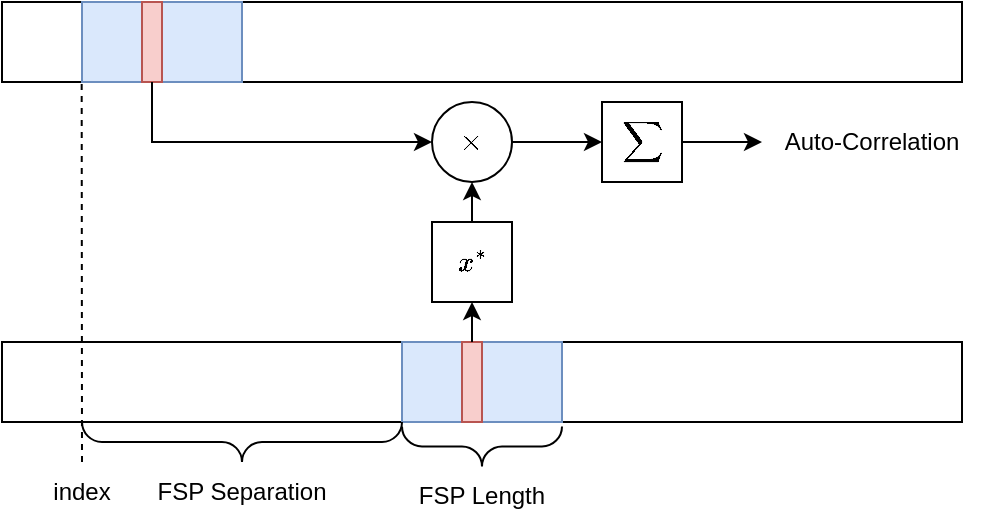 <mxfile version="26.2.14" pages="6">
  <diagram id="dXvWK9X7gYtFPgOFnAaX" name="Finding FSP">
    <mxGraphModel dx="882" dy="477" grid="1" gridSize="10" guides="1" tooltips="1" connect="1" arrows="1" fold="1" page="1" pageScale="1" pageWidth="850" pageHeight="1100" math="1" shadow="0">
      <root>
        <mxCell id="0" />
        <mxCell id="1" parent="0" />
        <mxCell id="n3op6opR1q0TLUbsRigz-1" value="$$\sum$$" style="whiteSpace=wrap;html=1;aspect=fixed;" parent="1" vertex="1">
          <mxGeometry x="380" y="130" width="40" height="40" as="geometry" />
        </mxCell>
        <mxCell id="n3op6opR1q0TLUbsRigz-2" value="" style="rounded=0;whiteSpace=wrap;html=1;" parent="1" vertex="1">
          <mxGeometry x="80" y="80" width="480" height="40" as="geometry" />
        </mxCell>
        <mxCell id="n3op6opR1q0TLUbsRigz-3" value="" style="rounded=0;whiteSpace=wrap;html=1;fillColor=#dae8fc;strokeColor=#6c8ebf;" parent="1" vertex="1">
          <mxGeometry x="120" y="80" width="80" height="40" as="geometry" />
        </mxCell>
        <mxCell id="n3op6opR1q0TLUbsRigz-4" value="$$\times$$" style="ellipse;whiteSpace=wrap;html=1;" parent="1" vertex="1">
          <mxGeometry x="295" y="130" width="40" height="40" as="geometry" />
        </mxCell>
        <mxCell id="n3op6opR1q0TLUbsRigz-5" value="" style="rounded=0;whiteSpace=wrap;html=1;fillColor=#f8cecc;strokeColor=#b85450;" parent="1" vertex="1">
          <mxGeometry x="150" y="80" width="10" height="40" as="geometry" />
        </mxCell>
        <mxCell id="n3op6opR1q0TLUbsRigz-6" value="" style="endArrow=classic;html=1;rounded=0;exitX=0.5;exitY=1;exitDx=0;exitDy=0;entryX=0;entryY=0.5;entryDx=0;entryDy=0;" parent="1" source="n3op6opR1q0TLUbsRigz-5" target="n3op6opR1q0TLUbsRigz-4" edge="1">
          <mxGeometry width="50" height="50" relative="1" as="geometry">
            <mxPoint x="220" y="100" as="sourcePoint" />
            <mxPoint x="270" y="50" as="targetPoint" />
            <Array as="points">
              <mxPoint x="155" y="150" />
            </Array>
          </mxGeometry>
        </mxCell>
        <mxCell id="n3op6opR1q0TLUbsRigz-7" value="" style="rounded=0;whiteSpace=wrap;html=1;" parent="1" vertex="1">
          <mxGeometry x="80" y="250" width="480" height="40" as="geometry" />
        </mxCell>
        <mxCell id="n3op6opR1q0TLUbsRigz-8" value="" style="rounded=0;whiteSpace=wrap;html=1;fillColor=#dae8fc;strokeColor=#6c8ebf;" parent="1" vertex="1">
          <mxGeometry x="280" y="250" width="80" height="40" as="geometry" />
        </mxCell>
        <mxCell id="n3op6opR1q0TLUbsRigz-9" value="" style="rounded=0;whiteSpace=wrap;html=1;fillColor=#f8cecc;strokeColor=#b85450;" parent="1" vertex="1">
          <mxGeometry x="310" y="250" width="10" height="40" as="geometry" />
        </mxCell>
        <mxCell id="n3op6opR1q0TLUbsRigz-10" value="" style="endArrow=classic;html=1;rounded=0;entryX=0.5;entryY=1;entryDx=0;entryDy=0;exitX=0.5;exitY=0;exitDx=0;exitDy=0;" parent="1" source="n3op6opR1q0TLUbsRigz-13" target="n3op6opR1q0TLUbsRigz-4" edge="1">
          <mxGeometry width="50" height="50" relative="1" as="geometry">
            <mxPoint x="230" y="180" as="sourcePoint" />
            <mxPoint x="280" y="130" as="targetPoint" />
          </mxGeometry>
        </mxCell>
        <mxCell id="n3op6opR1q0TLUbsRigz-11" value="" style="endArrow=classic;html=1;rounded=0;entryX=0;entryY=0.5;entryDx=0;entryDy=0;exitX=1;exitY=0.5;exitDx=0;exitDy=0;" parent="1" source="n3op6opR1q0TLUbsRigz-4" target="n3op6opR1q0TLUbsRigz-1" edge="1">
          <mxGeometry width="50" height="50" relative="1" as="geometry">
            <mxPoint x="240" y="120" as="sourcePoint" />
            <mxPoint x="290" y="70" as="targetPoint" />
          </mxGeometry>
        </mxCell>
        <mxCell id="n3op6opR1q0TLUbsRigz-12" value="" style="endArrow=classic;html=1;rounded=0;entryX=0.5;entryY=1;entryDx=0;entryDy=0;exitX=0.5;exitY=0;exitDx=0;exitDy=0;" parent="1" source="n3op6opR1q0TLUbsRigz-9" target="n3op6opR1q0TLUbsRigz-13" edge="1">
          <mxGeometry width="50" height="50" relative="1" as="geometry">
            <mxPoint x="315" y="250" as="sourcePoint" />
            <mxPoint x="315" y="240" as="targetPoint" />
          </mxGeometry>
        </mxCell>
        <mxCell id="n3op6opR1q0TLUbsRigz-13" value="$$x^*$$" style="rounded=0;whiteSpace=wrap;html=1;" parent="1" vertex="1">
          <mxGeometry x="295" y="190" width="40" height="40" as="geometry" />
        </mxCell>
        <mxCell id="n3op6opR1q0TLUbsRigz-14" value="" style="endArrow=none;dashed=1;html=1;rounded=0;entryX=0.083;entryY=0.974;entryDx=0;entryDy=0;entryPerimeter=0;exitX=0.5;exitY=0;exitDx=0;exitDy=0;" parent="1" source="n3op6opR1q0TLUbsRigz-20" target="n3op6opR1q0TLUbsRigz-2" edge="1">
          <mxGeometry width="50" height="50" relative="1" as="geometry">
            <mxPoint x="240" y="300" as="sourcePoint" />
            <mxPoint x="290" y="250" as="targetPoint" />
          </mxGeometry>
        </mxCell>
        <mxCell id="n3op6opR1q0TLUbsRigz-15" value="" style="endArrow=classic;html=1;rounded=0;" parent="1" source="n3op6opR1q0TLUbsRigz-1" edge="1">
          <mxGeometry width="50" height="50" relative="1" as="geometry">
            <mxPoint x="240" y="210" as="sourcePoint" />
            <mxPoint x="460" y="150" as="targetPoint" />
          </mxGeometry>
        </mxCell>
        <mxCell id="n3op6opR1q0TLUbsRigz-18" value="FSP Separation" style="text;html=1;align=center;verticalAlign=middle;whiteSpace=wrap;rounded=0;" parent="1" vertex="1">
          <mxGeometry x="140" y="310" width="120" height="30" as="geometry" />
        </mxCell>
        <mxCell id="n3op6opR1q0TLUbsRigz-19" value="Auto-Correlation" style="text;html=1;align=center;verticalAlign=middle;whiteSpace=wrap;rounded=0;" parent="1" vertex="1">
          <mxGeometry x="460" y="135" width="110" height="30" as="geometry" />
        </mxCell>
        <mxCell id="n3op6opR1q0TLUbsRigz-20" value="index" style="text;html=1;align=center;verticalAlign=middle;whiteSpace=wrap;rounded=0;" parent="1" vertex="1">
          <mxGeometry x="90" y="310" width="60" height="30" as="geometry" />
        </mxCell>
        <mxCell id="rnKGAAFqpBq8v8JT1zYC-1" value="FSP Length" style="text;html=1;align=center;verticalAlign=middle;whiteSpace=wrap;rounded=0;" parent="1" vertex="1">
          <mxGeometry x="260" y="312.19" width="120" height="30" as="geometry" />
        </mxCell>
        <mxCell id="ebF_xWt018OiZ1AsvgzL-1" value="" style="verticalLabelPosition=bottom;shadow=0;dashed=0;align=center;html=1;verticalAlign=top;strokeWidth=1;shape=mxgraph.mockup.markup.curlyBrace;whiteSpace=wrap;strokeColor=#000000;rotation=-180;" vertex="1" parent="1">
          <mxGeometry x="280" y="292.19" width="80" height="20" as="geometry" />
        </mxCell>
        <mxCell id="bv1j7tVPQtt2K_MwEHhq-1" value="" style="verticalLabelPosition=bottom;shadow=0;dashed=0;align=center;html=1;verticalAlign=top;strokeWidth=1;shape=mxgraph.mockup.markup.curlyBrace;whiteSpace=wrap;strokeColor=#000000;rotation=-180;" vertex="1" parent="1">
          <mxGeometry x="120" y="290" width="160" height="20" as="geometry" />
        </mxCell>
      </root>
    </mxGraphModel>
  </diagram>
  <diagram id="YwtON2xD8x-YF2mffjQD" name="Finding MFP">
    <mxGraphModel dx="1458" dy="788" grid="1" gridSize="10" guides="1" tooltips="1" connect="1" arrows="1" fold="1" page="1" pageScale="1" pageWidth="850" pageHeight="1100" math="1" shadow="0">
      <root>
        <mxCell id="0" />
        <mxCell id="1" parent="0" />
        <mxCell id="UnY0FjzDU-lGIXrOdYFx-1" value="" style="rounded=0;whiteSpace=wrap;html=1;" parent="1" vertex="1">
          <mxGeometry x="120" y="80" width="560" height="40" as="geometry" />
        </mxCell>
        <mxCell id="Sknimx-3Jxb1q-bqEcuf-1" value="" style="endArrow=classic;html=1;rounded=0;" edge="1" parent="1">
          <mxGeometry width="50" height="50" relative="1" as="geometry">
            <mxPoint x="200" y="120" as="sourcePoint" />
            <mxPoint x="200" y="40" as="targetPoint" />
          </mxGeometry>
        </mxCell>
        <mxCell id="Sknimx-3Jxb1q-bqEcuf-2" value="" style="endArrow=classic;html=1;rounded=0;" edge="1" parent="1">
          <mxGeometry width="50" height="50" relative="1" as="geometry">
            <mxPoint x="280" y="120" as="sourcePoint" />
            <mxPoint x="280" y="40" as="targetPoint" />
          </mxGeometry>
        </mxCell>
        <mxCell id="Sknimx-3Jxb1q-bqEcuf-3" value="" style="endArrow=classic;html=1;rounded=0;" edge="1" parent="1">
          <mxGeometry width="50" height="50" relative="1" as="geometry">
            <mxPoint x="359.5" y="120" as="sourcePoint" />
            <mxPoint x="359.5" y="40" as="targetPoint" />
          </mxGeometry>
        </mxCell>
        <mxCell id="Sknimx-3Jxb1q-bqEcuf-4" value="" style="endArrow=classic;html=1;rounded=0;" edge="1" parent="1">
          <mxGeometry width="50" height="50" relative="1" as="geometry">
            <mxPoint x="440" y="120" as="sourcePoint" />
            <mxPoint x="440" y="40" as="targetPoint" />
          </mxGeometry>
        </mxCell>
        <mxCell id="Sknimx-3Jxb1q-bqEcuf-5" value="" style="endArrow=classic;html=1;rounded=0;" edge="1" parent="1">
          <mxGeometry width="50" height="50" relative="1" as="geometry">
            <mxPoint x="520" y="120" as="sourcePoint" />
            <mxPoint x="520" y="40" as="targetPoint" />
          </mxGeometry>
        </mxCell>
        <mxCell id="Sknimx-3Jxb1q-bqEcuf-6" value="" style="endArrow=classic;html=1;rounded=0;" edge="1" parent="1">
          <mxGeometry width="50" height="50" relative="1" as="geometry">
            <mxPoint x="600" y="120" as="sourcePoint" />
            <mxPoint x="600" y="40" as="targetPoint" />
          </mxGeometry>
        </mxCell>
        <mxCell id="Sknimx-3Jxb1q-bqEcuf-7" value="" style="rounded=0;whiteSpace=wrap;html=1;" vertex="1" parent="1">
          <mxGeometry x="120" y="300" width="560" height="40" as="geometry" />
        </mxCell>
        <mxCell id="Sknimx-3Jxb1q-bqEcuf-8" value="" style="endArrow=classic;html=1;rounded=0;" edge="1" parent="1">
          <mxGeometry width="50" height="50" relative="1" as="geometry">
            <mxPoint x="200" y="340" as="sourcePoint" />
            <mxPoint x="200" y="260" as="targetPoint" />
          </mxGeometry>
        </mxCell>
        <mxCell id="Sknimx-3Jxb1q-bqEcuf-9" value="" style="endArrow=classic;html=1;rounded=0;" edge="1" parent="1">
          <mxGeometry width="50" height="50" relative="1" as="geometry">
            <mxPoint x="280" y="340" as="sourcePoint" />
            <mxPoint x="280" y="260" as="targetPoint" />
          </mxGeometry>
        </mxCell>
        <mxCell id="Sknimx-3Jxb1q-bqEcuf-10" value="" style="endArrow=classic;html=1;rounded=0;" edge="1" parent="1">
          <mxGeometry width="50" height="50" relative="1" as="geometry">
            <mxPoint x="359.5" y="340" as="sourcePoint" />
            <mxPoint x="359.5" y="260" as="targetPoint" />
          </mxGeometry>
        </mxCell>
        <mxCell id="Sknimx-3Jxb1q-bqEcuf-11" value="" style="endArrow=classic;html=1;rounded=0;" edge="1" parent="1">
          <mxGeometry width="50" height="50" relative="1" as="geometry">
            <mxPoint x="440" y="340" as="sourcePoint" />
            <mxPoint x="440" y="260" as="targetPoint" />
          </mxGeometry>
        </mxCell>
        <mxCell id="Sknimx-3Jxb1q-bqEcuf-12" value="" style="endArrow=classic;html=1;rounded=0;" edge="1" parent="1">
          <mxGeometry width="50" height="50" relative="1" as="geometry">
            <mxPoint x="520" y="340" as="sourcePoint" />
            <mxPoint x="520" y="260" as="targetPoint" />
          </mxGeometry>
        </mxCell>
        <mxCell id="Sknimx-3Jxb1q-bqEcuf-13" value="" style="endArrow=classic;html=1;rounded=0;" edge="1" parent="1">
          <mxGeometry width="50" height="50" relative="1" as="geometry">
            <mxPoint x="600" y="340" as="sourcePoint" />
            <mxPoint x="600" y="260" as="targetPoint" />
          </mxGeometry>
        </mxCell>
        <mxCell id="Sknimx-3Jxb1q-bqEcuf-14" value="" style="rounded=0;whiteSpace=wrap;html=1;fillColor=#dae8fc;strokeColor=#6c8ebf;" vertex="1" parent="1">
          <mxGeometry x="160" y="80" width="40" height="40" as="geometry" />
        </mxCell>
        <mxCell id="Sknimx-3Jxb1q-bqEcuf-15" value="" style="rounded=0;whiteSpace=wrap;html=1;fillColor=#dae8fc;strokeColor=#6c8ebf;" vertex="1" parent="1">
          <mxGeometry x="560" y="300" width="40" height="40" as="geometry" />
        </mxCell>
        <mxCell id="Sknimx-3Jxb1q-bqEcuf-16" value="" style="rounded=0;whiteSpace=wrap;html=1;fillColor=#f8cecc;strokeColor=#b85450;" vertex="1" parent="1">
          <mxGeometry x="175" y="80" width="10" height="40" as="geometry" />
        </mxCell>
        <mxCell id="Sknimx-3Jxb1q-bqEcuf-17" value="" style="rounded=0;whiteSpace=wrap;html=1;fillColor=#f8cecc;strokeColor=#b85450;" vertex="1" parent="1">
          <mxGeometry x="575" y="300" width="10" height="40" as="geometry" />
        </mxCell>
        <mxCell id="jsH0DoSISLSNoRI8Xory-1" value="$$\sum$$" style="whiteSpace=wrap;html=1;aspect=fixed;" vertex="1" parent="1">
          <mxGeometry x="645" y="140" width="40" height="40" as="geometry" />
        </mxCell>
        <mxCell id="jsH0DoSISLSNoRI8Xory-2" value="$$\times$$" style="ellipse;whiteSpace=wrap;html=1;" vertex="1" parent="1">
          <mxGeometry x="560" y="140" width="40" height="40" as="geometry" />
        </mxCell>
        <mxCell id="jsH0DoSISLSNoRI8Xory-3" value="" style="endArrow=classic;html=1;rounded=0;exitX=0.5;exitY=1;exitDx=0;exitDy=0;entryX=0;entryY=0.5;entryDx=0;entryDy=0;" edge="1" parent="1" target="jsH0DoSISLSNoRI8Xory-2" source="Sknimx-3Jxb1q-bqEcuf-14">
          <mxGeometry width="50" height="50" relative="1" as="geometry">
            <mxPoint x="420" y="130" as="sourcePoint" />
            <mxPoint x="535" y="60" as="targetPoint" />
            <Array as="points">
              <mxPoint x="180" y="160" />
            </Array>
          </mxGeometry>
        </mxCell>
        <mxCell id="jsH0DoSISLSNoRI8Xory-4" value="" style="endArrow=classic;html=1;rounded=0;entryX=0.5;entryY=1;entryDx=0;entryDy=0;exitX=0.5;exitY=0;exitDx=0;exitDy=0;" edge="1" parent="1" source="jsH0DoSISLSNoRI8Xory-6" target="jsH0DoSISLSNoRI8Xory-2">
          <mxGeometry width="50" height="50" relative="1" as="geometry">
            <mxPoint x="495" y="190" as="sourcePoint" />
            <mxPoint x="545" y="140" as="targetPoint" />
          </mxGeometry>
        </mxCell>
        <mxCell id="jsH0DoSISLSNoRI8Xory-5" value="" style="endArrow=classic;html=1;rounded=0;entryX=0;entryY=0.5;entryDx=0;entryDy=0;exitX=1;exitY=0.5;exitDx=0;exitDy=0;" edge="1" parent="1" source="jsH0DoSISLSNoRI8Xory-2" target="jsH0DoSISLSNoRI8Xory-1">
          <mxGeometry width="50" height="50" relative="1" as="geometry">
            <mxPoint x="505" y="130" as="sourcePoint" />
            <mxPoint x="555" y="80" as="targetPoint" />
          </mxGeometry>
        </mxCell>
        <mxCell id="jsH0DoSISLSNoRI8Xory-6" value="$$x^*$$" style="rounded=0;whiteSpace=wrap;html=1;" vertex="1" parent="1">
          <mxGeometry x="560" y="200" width="40" height="40" as="geometry" />
        </mxCell>
        <mxCell id="jsH0DoSISLSNoRI8Xory-7" value="" style="endArrow=classic;html=1;rounded=0;" edge="1" parent="1" source="jsH0DoSISLSNoRI8Xory-1">
          <mxGeometry width="50" height="50" relative="1" as="geometry">
            <mxPoint x="505" y="220" as="sourcePoint" />
            <mxPoint x="725" y="160" as="targetPoint" />
          </mxGeometry>
        </mxCell>
        <mxCell id="jsH0DoSISLSNoRI8Xory-8" value="Auto-Correlation" style="text;html=1;align=center;verticalAlign=middle;whiteSpace=wrap;rounded=0;" vertex="1" parent="1">
          <mxGeometry x="725" y="145" width="110" height="30" as="geometry" />
        </mxCell>
        <mxCell id="jsH0DoSISLSNoRI8Xory-9" value="" style="endArrow=classic;html=1;rounded=0;entryX=0.5;entryY=1;entryDx=0;entryDy=0;exitX=0.5;exitY=0;exitDx=0;exitDy=0;" edge="1" parent="1" source="Sknimx-3Jxb1q-bqEcuf-17" target="jsH0DoSISLSNoRI8Xory-6">
          <mxGeometry width="50" height="50" relative="1" as="geometry">
            <mxPoint x="440" y="300" as="sourcePoint" />
            <mxPoint x="490" y="250" as="targetPoint" />
          </mxGeometry>
        </mxCell>
        <mxCell id="SkXmDmSv5jrfxkPEKfDZ-1" value="Frame Length" style="text;html=1;align=center;verticalAlign=middle;whiteSpace=wrap;rounded=0;" vertex="1" parent="1">
          <mxGeometry x="300" y="360.0" width="120" height="30" as="geometry" />
        </mxCell>
        <mxCell id="SkXmDmSv5jrfxkPEKfDZ-2" value="" style="verticalLabelPosition=bottom;shadow=0;dashed=0;align=center;html=1;verticalAlign=top;strokeWidth=1;shape=mxgraph.mockup.markup.curlyBrace;whiteSpace=wrap;strokeColor=#000000;rotation=-180;" vertex="1" parent="1">
          <mxGeometry x="560" y="340" width="40" height="20" as="geometry" />
        </mxCell>
        <mxCell id="SkXmDmSv5jrfxkPEKfDZ-3" value="" style="endArrow=none;dashed=1;html=1;rounded=0;entryX=0;entryY=1;entryDx=0;entryDy=0;" edge="1" parent="1" target="Sknimx-3Jxb1q-bqEcuf-14">
          <mxGeometry width="50" height="50" relative="1" as="geometry">
            <mxPoint x="160" y="340" as="sourcePoint" />
            <mxPoint x="450" y="240" as="targetPoint" />
          </mxGeometry>
        </mxCell>
        <mxCell id="Fsr_-t_xeI3KfvU-a_AN-1" value="" style="verticalLabelPosition=bottom;shadow=0;dashed=0;align=center;html=1;verticalAlign=top;strokeWidth=1;shape=mxgraph.mockup.markup.curlyBrace;whiteSpace=wrap;strokeColor=#000000;rotation=-180;" vertex="1" parent="1">
          <mxGeometry x="160" y="340" width="400" height="20" as="geometry" />
        </mxCell>
        <mxCell id="Fsr_-t_xeI3KfvU-a_AN-2" value="MFP Length" style="text;html=1;align=center;verticalAlign=middle;whiteSpace=wrap;rounded=0;" vertex="1" parent="1">
          <mxGeometry x="520" y="360.0" width="120" height="30" as="geometry" />
        </mxCell>
        <mxCell id="rqMFcNPAUKcU2HNSwm3O-1" value="index" style="text;html=1;align=center;verticalAlign=middle;whiteSpace=wrap;rounded=0;" vertex="1" parent="1">
          <mxGeometry x="120" y="350" width="80" height="30" as="geometry" />
        </mxCell>
        <mxCell id="DhUBLg8qWTh6Tt7of6_q-1" value="FSP Start" style="text;html=1;align=center;verticalAlign=middle;whiteSpace=wrap;rounded=0;" vertex="1" parent="1">
          <mxGeometry x="175" y="230" width="60" height="30" as="geometry" />
        </mxCell>
      </root>
    </mxGraphModel>
  </diagram>
  <diagram id="AxcwojqFMAt40jSf1ZHS" name="Receiver_Architecture">
    <mxGraphModel dx="756" dy="466" grid="1" gridSize="10" guides="1" tooltips="1" connect="1" arrows="1" fold="1" page="1" pageScale="1" pageWidth="850" pageHeight="1100" math="0" shadow="0">
      <root>
        <mxCell id="0" />
        <mxCell id="1" parent="0" />
        <mxCell id="rVzV56HWXc-fcNs4qHTD-13" value="" style="group" vertex="1" connectable="0" parent="1">
          <mxGeometry x="80" y="40" width="640" height="60" as="geometry" />
        </mxCell>
        <mxCell id="rVzV56HWXc-fcNs4qHTD-1" value="CFC" style="rounded=0;whiteSpace=wrap;html=1;" vertex="1" parent="rVzV56HWXc-fcNs4qHTD-13">
          <mxGeometry x="40" width="80" height="60" as="geometry" />
        </mxCell>
        <mxCell id="rVzV56HWXc-fcNs4qHTD-2" value="Matched&lt;div&gt;Filter&lt;/div&gt;" style="rounded=0;whiteSpace=wrap;html=1;" vertex="1" parent="rVzV56HWXc-fcNs4qHTD-13">
          <mxGeometry x="160" width="80" height="60" as="geometry" />
        </mxCell>
        <mxCell id="rVzV56HWXc-fcNs4qHTD-3" value="Timing&lt;div&gt;Recovery&lt;/div&gt;" style="rounded=0;whiteSpace=wrap;html=1;" vertex="1" parent="rVzV56HWXc-fcNs4qHTD-13">
          <mxGeometry x="280" width="80" height="60" as="geometry" />
        </mxCell>
        <mxCell id="rVzV56HWXc-fcNs4qHTD-4" value="Carrier&lt;div&gt;Recovery&lt;/div&gt;" style="rounded=0;whiteSpace=wrap;html=1;" vertex="1" parent="rVzV56HWXc-fcNs4qHTD-13">
          <mxGeometry x="400" width="80" height="60" as="geometry" />
        </mxCell>
        <mxCell id="rVzV56HWXc-fcNs4qHTD-5" value="Frame&lt;div&gt;Sync&lt;/div&gt;" style="rounded=0;whiteSpace=wrap;html=1;" vertex="1" parent="rVzV56HWXc-fcNs4qHTD-13">
          <mxGeometry x="520" width="80" height="60" as="geometry" />
        </mxCell>
        <mxCell id="rVzV56HWXc-fcNs4qHTD-6" value="" style="endArrow=classic;html=1;rounded=0;" edge="1" parent="rVzV56HWXc-fcNs4qHTD-13">
          <mxGeometry width="50" height="50" relative="1" as="geometry">
            <mxPoint y="30" as="sourcePoint" />
            <mxPoint x="40" y="30" as="targetPoint" />
          </mxGeometry>
        </mxCell>
        <mxCell id="rVzV56HWXc-fcNs4qHTD-7" value="" style="endArrow=classic;html=1;rounded=0;entryX=0;entryY=0.5;entryDx=0;entryDy=0;exitX=1;exitY=0.5;exitDx=0;exitDy=0;" edge="1" parent="rVzV56HWXc-fcNs4qHTD-13" source="rVzV56HWXc-fcNs4qHTD-1" target="rVzV56HWXc-fcNs4qHTD-2">
          <mxGeometry width="50" height="50" relative="1" as="geometry">
            <mxPoint x="10" y="40" as="sourcePoint" />
            <mxPoint x="50" y="40" as="targetPoint" />
          </mxGeometry>
        </mxCell>
        <mxCell id="rVzV56HWXc-fcNs4qHTD-9" value="" style="endArrow=classic;html=1;rounded=0;entryX=0;entryY=0.5;entryDx=0;entryDy=0;exitX=1;exitY=0.5;exitDx=0;exitDy=0;" edge="1" parent="rVzV56HWXc-fcNs4qHTD-13">
          <mxGeometry width="50" height="50" relative="1" as="geometry">
            <mxPoint x="240" y="29.66" as="sourcePoint" />
            <mxPoint x="280" y="29.66" as="targetPoint" />
          </mxGeometry>
        </mxCell>
        <mxCell id="rVzV56HWXc-fcNs4qHTD-10" value="" style="endArrow=classic;html=1;rounded=0;entryX=0;entryY=0.5;entryDx=0;entryDy=0;exitX=1;exitY=0.5;exitDx=0;exitDy=0;" edge="1" parent="rVzV56HWXc-fcNs4qHTD-13">
          <mxGeometry width="50" height="50" relative="1" as="geometry">
            <mxPoint x="360" y="29.66" as="sourcePoint" />
            <mxPoint x="400" y="29.66" as="targetPoint" />
          </mxGeometry>
        </mxCell>
        <mxCell id="rVzV56HWXc-fcNs4qHTD-11" value="" style="endArrow=classic;html=1;rounded=0;entryX=0;entryY=0.5;entryDx=0;entryDy=0;exitX=1;exitY=0.5;exitDx=0;exitDy=0;" edge="1" parent="rVzV56HWXc-fcNs4qHTD-13">
          <mxGeometry width="50" height="50" relative="1" as="geometry">
            <mxPoint x="480" y="29.66" as="sourcePoint" />
            <mxPoint x="520" y="29.66" as="targetPoint" />
          </mxGeometry>
        </mxCell>
        <mxCell id="rVzV56HWXc-fcNs4qHTD-12" value="" style="endArrow=classic;html=1;rounded=0;entryX=0;entryY=0.5;entryDx=0;entryDy=0;exitX=1;exitY=0.5;exitDx=0;exitDy=0;" edge="1" parent="rVzV56HWXc-fcNs4qHTD-13">
          <mxGeometry width="50" height="50" relative="1" as="geometry">
            <mxPoint x="600" y="29.66" as="sourcePoint" />
            <mxPoint x="640" y="29.66" as="targetPoint" />
          </mxGeometry>
        </mxCell>
      </root>
    </mxGraphModel>
  </diagram>
  <diagram id="vKDU1cDx2-9EWX8vdb0T" name="Timing Synchronization">
    <mxGraphModel dx="919" dy="581" grid="1" gridSize="10" guides="1" tooltips="1" connect="1" arrows="1" fold="1" page="1" pageScale="1" pageWidth="850" pageHeight="1100" math="1" shadow="0">
      <root>
        <mxCell id="0" />
        <mxCell id="1" parent="0" />
        <mxCell id="JQ-qcBBDSsjmSOYH2PfB-9" value="" style="edgeStyle=orthogonalEdgeStyle;rounded=0;orthogonalLoop=1;jettySize=auto;html=1;" edge="1" parent="1" source="JQ-qcBBDSsjmSOYH2PfB-1" target="JQ-qcBBDSsjmSOYH2PfB-2">
          <mxGeometry relative="1" as="geometry" />
        </mxCell>
        <mxCell id="JQ-qcBBDSsjmSOYH2PfB-1" value="&lt;font style=&quot;font-size: 14px;&quot;&gt;Matched&lt;/font&gt;&lt;div&gt;&lt;font style=&quot;font-size: 14px;&quot;&gt;Filter&lt;/font&gt;&lt;/div&gt;" style="rounded=0;whiteSpace=wrap;html=1;" vertex="1" parent="1">
          <mxGeometry x="120" y="40" width="120" height="60" as="geometry" />
        </mxCell>
        <mxCell id="JQ-qcBBDSsjmSOYH2PfB-2" value="&lt;font style=&quot;font-size: 14px;&quot;&gt;Interpolator&lt;/font&gt;" style="rounded=0;whiteSpace=wrap;html=1;" vertex="1" parent="1">
          <mxGeometry x="280" y="40" width="120" height="60" as="geometry" />
        </mxCell>
        <mxCell id="JQ-qcBBDSsjmSOYH2PfB-3" value="&lt;font style=&quot;font-size: 14px;&quot;&gt;Controller&lt;/font&gt;" style="rounded=0;whiteSpace=wrap;html=1;" vertex="1" parent="1">
          <mxGeometry x="280" y="160" width="120" height="60" as="geometry" />
        </mxCell>
        <mxCell id="JQ-qcBBDSsjmSOYH2PfB-4" value="&lt;font style=&quot;font-size: 14px;&quot;&gt;Loop Filter&lt;/font&gt;" style="rounded=0;whiteSpace=wrap;html=1;" vertex="1" parent="1">
          <mxGeometry x="440" y="160" width="120" height="60" as="geometry" />
        </mxCell>
        <mxCell id="JQ-qcBBDSsjmSOYH2PfB-5" value="&lt;font style=&quot;font-size: 14px;&quot;&gt;TED&lt;/font&gt;" style="rounded=0;whiteSpace=wrap;html=1;" vertex="1" parent="1">
          <mxGeometry x="600" y="160" width="120" height="60" as="geometry" />
        </mxCell>
        <mxCell id="JQ-qcBBDSsjmSOYH2PfB-6" value="" style="endArrow=classic;html=1;rounded=0;entryX=0;entryY=0.5;entryDx=0;entryDy=0;" edge="1" parent="1" target="JQ-qcBBDSsjmSOYH2PfB-1">
          <mxGeometry width="50" height="50" relative="1" as="geometry">
            <mxPoint x="80" y="70" as="sourcePoint" />
            <mxPoint x="450" y="330" as="targetPoint" />
          </mxGeometry>
        </mxCell>
        <mxCell id="JQ-qcBBDSsjmSOYH2PfB-10" value="" style="endArrow=classic;html=1;rounded=0;exitX=1;exitY=0.5;exitDx=0;exitDy=0;" edge="1" parent="1" source="JQ-qcBBDSsjmSOYH2PfB-2">
          <mxGeometry width="50" height="50" relative="1" as="geometry">
            <mxPoint x="400" y="380" as="sourcePoint" />
            <mxPoint x="760" y="70" as="targetPoint" />
          </mxGeometry>
        </mxCell>
        <mxCell id="JQ-qcBBDSsjmSOYH2PfB-11" value="" style="endArrow=classic;html=1;rounded=0;entryX=0.5;entryY=0;entryDx=0;entryDy=0;" edge="1" parent="1" target="JQ-qcBBDSsjmSOYH2PfB-5">
          <mxGeometry width="50" height="50" relative="1" as="geometry">
            <mxPoint x="660" y="70" as="sourcePoint" />
            <mxPoint x="450" y="330" as="targetPoint" />
          </mxGeometry>
        </mxCell>
        <mxCell id="JQ-qcBBDSsjmSOYH2PfB-12" value="" style="endArrow=classic;html=1;rounded=0;entryX=0.5;entryY=1;entryDx=0;entryDy=0;exitX=0.5;exitY=0;exitDx=0;exitDy=0;" edge="1" parent="1" source="JQ-qcBBDSsjmSOYH2PfB-3" target="JQ-qcBBDSsjmSOYH2PfB-2">
          <mxGeometry width="50" height="50" relative="1" as="geometry">
            <mxPoint x="400" y="380" as="sourcePoint" />
            <mxPoint x="450" y="330" as="targetPoint" />
          </mxGeometry>
        </mxCell>
        <mxCell id="JQ-qcBBDSsjmSOYH2PfB-13" value="" style="endArrow=classic;html=1;rounded=0;entryX=1;entryY=0.5;entryDx=0;entryDy=0;exitX=0;exitY=0.5;exitDx=0;exitDy=0;" edge="1" parent="1" source="JQ-qcBBDSsjmSOYH2PfB-4" target="JQ-qcBBDSsjmSOYH2PfB-3">
          <mxGeometry width="50" height="50" relative="1" as="geometry">
            <mxPoint x="350" y="170" as="sourcePoint" />
            <mxPoint x="350" y="110" as="targetPoint" />
          </mxGeometry>
        </mxCell>
        <mxCell id="JQ-qcBBDSsjmSOYH2PfB-14" value="" style="endArrow=classic;html=1;rounded=0;entryX=1;entryY=0.5;entryDx=0;entryDy=0;exitX=0;exitY=0.5;exitDx=0;exitDy=0;" edge="1" parent="1" source="JQ-qcBBDSsjmSOYH2PfB-5" target="JQ-qcBBDSsjmSOYH2PfB-4">
          <mxGeometry width="50" height="50" relative="1" as="geometry">
            <mxPoint x="450" y="200" as="sourcePoint" />
            <mxPoint x="410" y="200" as="targetPoint" />
          </mxGeometry>
        </mxCell>
        <mxCell id="JQ-qcBBDSsjmSOYH2PfB-15" value="$$r(t)$$" style="text;html=1;align=center;verticalAlign=middle;whiteSpace=wrap;rounded=0;" vertex="1" parent="1">
          <mxGeometry x="80" y="40" width="40" height="30" as="geometry" />
        </mxCell>
        <mxCell id="JQ-qcBBDSsjmSOYH2PfB-16" value="$$y(t)$$" style="text;html=1;align=center;verticalAlign=middle;whiteSpace=wrap;rounded=0;" vertex="1" parent="1">
          <mxGeometry x="240" y="40" width="40" height="30" as="geometry" />
        </mxCell>
        <mxCell id="JQ-qcBBDSsjmSOYH2PfB-17" value="$$g(n)$$" style="text;html=1;align=center;verticalAlign=middle;whiteSpace=wrap;rounded=0;" vertex="1" parent="1">
          <mxGeometry x="400" y="190" width="40" height="30" as="geometry" />
        </mxCell>
        <mxCell id="JQ-qcBBDSsjmSOYH2PfB-18" value="$$e(n)$$" style="text;html=1;align=center;verticalAlign=middle;whiteSpace=wrap;rounded=0;" vertex="1" parent="1">
          <mxGeometry x="560" y="190" width="40" height="30" as="geometry" />
        </mxCell>
        <mxCell id="JQ-qcBBDSsjmSOYH2PfB-19" value="$$y(nT+\hat{\tau})$$" style="text;html=1;align=center;verticalAlign=middle;whiteSpace=wrap;rounded=0;" vertex="1" parent="1">
          <mxGeometry x="460" y="40" width="80" height="30" as="geometry" />
        </mxCell>
      </root>
    </mxGraphModel>
  </diagram>
  <diagram id="JQ8cK6Wxr8vxVAJFfGqq" name="Carrier Synchronization">
    <mxGraphModel dx="835" dy="528" grid="1" gridSize="10" guides="1" tooltips="1" connect="1" arrows="1" fold="1" page="1" pageScale="1" pageWidth="850" pageHeight="1100" math="1" shadow="0">
      <root>
        <mxCell id="0" />
        <mxCell id="1" parent="0" />
        <mxCell id="gvU4x8Hb5M3Yql7aWZYF-1" value="&lt;font style=&quot;font-size: 14px;&quot;&gt;Phase Rotator&lt;/font&gt;" style="rounded=0;whiteSpace=wrap;html=1;" vertex="1" parent="1">
          <mxGeometry x="80" y="80" width="120" height="60" as="geometry" />
        </mxCell>
        <mxCell id="gvU4x8Hb5M3Yql7aWZYF-2" value="&lt;font style=&quot;font-size: 14px;&quot;&gt;Direct Digital Synthesizer&lt;/font&gt;" style="rounded=0;whiteSpace=wrap;html=1;" vertex="1" parent="1">
          <mxGeometry x="80" y="200" width="120" height="60" as="geometry" />
        </mxCell>
        <mxCell id="gvU4x8Hb5M3Yql7aWZYF-3" value="&lt;font style=&quot;font-size: 14px;&quot;&gt;Loop Filter&lt;/font&gt;" style="rounded=0;whiteSpace=wrap;html=1;" vertex="1" parent="1">
          <mxGeometry x="240" y="200" width="120" height="60" as="geometry" />
        </mxCell>
        <mxCell id="gvU4x8Hb5M3Yql7aWZYF-4" value="Phase Error&lt;div&gt;Detector&lt;/div&gt;" style="rounded=0;whiteSpace=wrap;html=1;fontSize=14;" vertex="1" parent="1">
          <mxGeometry x="400" y="200" width="120" height="60" as="geometry" />
        </mxCell>
        <mxCell id="gvU4x8Hb5M3Yql7aWZYF-5" value="" style="endArrow=classic;html=1;rounded=0;exitX=1;exitY=0.5;exitDx=0;exitDy=0;" edge="1" parent="1" source="gvU4x8Hb5M3Yql7aWZYF-1">
          <mxGeometry width="50" height="50" relative="1" as="geometry">
            <mxPoint x="320" y="270" as="sourcePoint" />
            <mxPoint x="560" y="110" as="targetPoint" />
          </mxGeometry>
        </mxCell>
        <mxCell id="gvU4x8Hb5M3Yql7aWZYF-6" value="" style="endArrow=classic;html=1;rounded=0;exitX=1;exitY=0.5;exitDx=0;exitDy=0;" edge="1" parent="1">
          <mxGeometry width="50" height="50" relative="1" as="geometry">
            <mxPoint x="40" y="109.67" as="sourcePoint" />
            <mxPoint x="80" y="110" as="targetPoint" />
          </mxGeometry>
        </mxCell>
        <mxCell id="gvU4x8Hb5M3Yql7aWZYF-7" value="" style="endArrow=classic;html=1;rounded=0;exitX=0;exitY=0.5;exitDx=0;exitDy=0;entryX=1;entryY=0.5;entryDx=0;entryDy=0;" edge="1" parent="1" source="gvU4x8Hb5M3Yql7aWZYF-3" target="gvU4x8Hb5M3Yql7aWZYF-2">
          <mxGeometry width="50" height="50" relative="1" as="geometry">
            <mxPoint x="50" y="119.67" as="sourcePoint" />
            <mxPoint x="90" y="120" as="targetPoint" />
          </mxGeometry>
        </mxCell>
        <mxCell id="gvU4x8Hb5M3Yql7aWZYF-8" value="" style="endArrow=classic;html=1;rounded=0;exitX=0;exitY=0.5;exitDx=0;exitDy=0;entryX=1;entryY=0.5;entryDx=0;entryDy=0;" edge="1" parent="1">
          <mxGeometry width="50" height="50" relative="1" as="geometry">
            <mxPoint x="400" y="229.67" as="sourcePoint" />
            <mxPoint x="360" y="229.67" as="targetPoint" />
          </mxGeometry>
        </mxCell>
        <mxCell id="gvU4x8Hb5M3Yql7aWZYF-9" value="" style="endArrow=classic;html=1;rounded=0;" edge="1" parent="1" target="gvU4x8Hb5M3Yql7aWZYF-4">
          <mxGeometry width="50" height="50" relative="1" as="geometry">
            <mxPoint x="460" y="110" as="sourcePoint" />
            <mxPoint x="370" y="239.67" as="targetPoint" />
          </mxGeometry>
        </mxCell>
        <mxCell id="gvU4x8Hb5M3Yql7aWZYF-10" value="" style="endArrow=classic;html=1;rounded=0;entryX=0.5;entryY=1;entryDx=0;entryDy=0;exitX=0.5;exitY=0;exitDx=0;exitDy=0;" edge="1" parent="1" source="gvU4x8Hb5M3Yql7aWZYF-2" target="gvU4x8Hb5M3Yql7aWZYF-1">
          <mxGeometry width="50" height="50" relative="1" as="geometry">
            <mxPoint x="470" y="120" as="sourcePoint" />
            <mxPoint x="470" y="210" as="targetPoint" />
          </mxGeometry>
        </mxCell>
        <mxCell id="gvU4x8Hb5M3Yql7aWZYF-11" value="$$x(t)$$" style="text;html=1;align=center;verticalAlign=middle;whiteSpace=wrap;rounded=0;" vertex="1" parent="1">
          <mxGeometry x="40" y="80" width="40" height="30" as="geometry" />
        </mxCell>
        <mxCell id="gvU4x8Hb5M3Yql7aWZYF-13" value="$$y(n)$$" style="text;html=1;align=center;verticalAlign=middle;whiteSpace=wrap;rounded=0;" vertex="1" parent="1">
          <mxGeometry x="270" y="80" width="60" height="30" as="geometry" />
        </mxCell>
        <mxCell id="gvU4x8Hb5M3Yql7aWZYF-15" value="$$e(n)$$" style="text;html=1;align=center;verticalAlign=middle;whiteSpace=wrap;rounded=0;" vertex="1" parent="1">
          <mxGeometry x="360" y="230" width="40" height="30" as="geometry" />
        </mxCell>
        <mxCell id="gvU4x8Hb5M3Yql7aWZYF-16" value="$$f(n)$$" style="text;html=1;align=center;verticalAlign=middle;whiteSpace=wrap;rounded=0;" vertex="1" parent="1">
          <mxGeometry x="200" y="230" width="40" height="30" as="geometry" />
        </mxCell>
        <mxCell id="gvU4x8Hb5M3Yql7aWZYF-17" value="$$\phi(n)$$" style="text;html=1;align=center;verticalAlign=middle;whiteSpace=wrap;rounded=0;" vertex="1" parent="1">
          <mxGeometry x="100" y="160" width="40" height="30" as="geometry" />
        </mxCell>
      </root>
    </mxGraphModel>
  </diagram>
  <diagram id="zellSvGexLqnm4vlhty2" name="dataflow">
    <mxGraphModel dx="1021" dy="646" grid="1" gridSize="10" guides="1" tooltips="1" connect="1" arrows="1" fold="1" page="1" pageScale="1" pageWidth="850" pageHeight="1100" math="0" shadow="0">
      <root>
        <mxCell id="0" />
        <mxCell id="1" parent="0" />
        <mxCell id="G8UtYVA7XHympR-LBvdJ-4" value="" style="edgeStyle=orthogonalEdgeStyle;rounded=0;orthogonalLoop=1;jettySize=auto;html=1;" edge="1" parent="1" target="G8UtYVA7XHympR-LBvdJ-3">
          <mxGeometry relative="1" as="geometry">
            <mxPoint x="130" y="70" as="sourcePoint" />
          </mxGeometry>
        </mxCell>
        <mxCell id="G8UtYVA7XHympR-LBvdJ-2" value="Collect TDM Data" style="rounded=0;whiteSpace=wrap;html=1;" vertex="1" parent="1">
          <mxGeometry x="40" y="40" width="100" height="60" as="geometry" />
        </mxCell>
        <mxCell id="G8UtYVA7XHympR-LBvdJ-6" value="" style="edgeStyle=orthogonalEdgeStyle;rounded=0;orthogonalLoop=1;jettySize=auto;html=1;" edge="1" parent="1" source="G8UtYVA7XHympR-LBvdJ-3" target="G8UtYVA7XHympR-LBvdJ-5">
          <mxGeometry relative="1" as="geometry" />
        </mxCell>
        <mxCell id="G8UtYVA7XHympR-LBvdJ-3" value="File" style="shape=parallelogram;perimeter=parallelogramPerimeter;whiteSpace=wrap;html=1;fixedSize=1;" vertex="1" parent="1">
          <mxGeometry x="160" y="40" width="100" height="60" as="geometry" />
        </mxCell>
        <mxCell id="G8UtYVA7XHympR-LBvdJ-8" value="" style="edgeStyle=orthogonalEdgeStyle;rounded=0;orthogonalLoop=1;jettySize=auto;html=1;" edge="1" parent="1" source="G8UtYVA7XHympR-LBvdJ-5" target="G8UtYVA7XHympR-LBvdJ-7">
          <mxGeometry relative="1" as="geometry" />
        </mxCell>
        <mxCell id="G8UtYVA7XHympR-LBvdJ-5" value="QPSK Demodulation" style="rounded=0;whiteSpace=wrap;html=1;" vertex="1" parent="1">
          <mxGeometry x="280" y="40" width="100" height="60" as="geometry" />
        </mxCell>
        <mxCell id="G8UtYVA7XHympR-LBvdJ-12" value="" style="edgeStyle=orthogonalEdgeStyle;rounded=0;orthogonalLoop=1;jettySize=auto;html=1;" edge="1" parent="1" source="G8UtYVA7XHympR-LBvdJ-7" target="G8UtYVA7XHympR-LBvdJ-9">
          <mxGeometry relative="1" as="geometry" />
        </mxCell>
        <mxCell id="G8UtYVA7XHympR-LBvdJ-7" value="File" style="shape=parallelogram;perimeter=parallelogramPerimeter;whiteSpace=wrap;html=1;fixedSize=1;" vertex="1" parent="1">
          <mxGeometry x="400" y="40" width="100" height="60" as="geometry" />
        </mxCell>
        <mxCell id="G8UtYVA7XHympR-LBvdJ-13" value="" style="edgeStyle=orthogonalEdgeStyle;rounded=0;orthogonalLoop=1;jettySize=auto;html=1;" edge="1" parent="1" source="G8UtYVA7XHympR-LBvdJ-9" target="G8UtYVA7XHympR-LBvdJ-10">
          <mxGeometry relative="1" as="geometry" />
        </mxCell>
        <mxCell id="G8UtYVA7XHympR-LBvdJ-9" value="Determine FSP and MFP" style="rounded=0;whiteSpace=wrap;html=1;" vertex="1" parent="1">
          <mxGeometry x="520" y="40" width="100" height="60" as="geometry" />
        </mxCell>
        <mxCell id="G8UtYVA7XHympR-LBvdJ-14" value="" style="edgeStyle=orthogonalEdgeStyle;rounded=0;orthogonalLoop=1;jettySize=auto;html=1;" edge="1" parent="1" source="G8UtYVA7XHympR-LBvdJ-10" target="G8UtYVA7XHympR-LBvdJ-11">
          <mxGeometry relative="1" as="geometry" />
        </mxCell>
        <mxCell id="G8UtYVA7XHympR-LBvdJ-10" value="Collect Frame Data" style="rounded=0;whiteSpace=wrap;html=1;" vertex="1" parent="1">
          <mxGeometry x="640" y="40" width="100" height="60" as="geometry" />
        </mxCell>
        <mxCell id="G8UtYVA7XHympR-LBvdJ-11" value="File" style="shape=parallelogram;perimeter=parallelogramPerimeter;whiteSpace=wrap;html=1;fixedSize=1;" vertex="1" parent="1">
          <mxGeometry x="760" y="40" width="100" height="60" as="geometry" />
        </mxCell>
        <mxCell id="G8UtYVA7XHympR-LBvdJ-15" value="" style="verticalLabelPosition=bottom;shadow=0;dashed=0;align=center;html=1;verticalAlign=top;strokeWidth=2;shape=mxgraph.mockup.markup.curlyBrace;whiteSpace=wrap;strokeColor=#000000;rotation=-180;" vertex="1" parent="1">
          <mxGeometry x="30" y="110" width="410" height="20" as="geometry" />
        </mxCell>
        <mxCell id="G8UtYVA7XHympR-LBvdJ-17" value="GNU Radio" style="text;html=1;align=center;verticalAlign=middle;whiteSpace=wrap;rounded=0;" vertex="1" parent="1">
          <mxGeometry x="185" y="130" width="100" height="30" as="geometry" />
        </mxCell>
        <mxCell id="G8UtYVA7XHympR-LBvdJ-18" value="" style="verticalLabelPosition=bottom;shadow=0;dashed=0;align=center;html=1;verticalAlign=top;strokeWidth=2;shape=mxgraph.mockup.markup.curlyBrace;whiteSpace=wrap;strokeColor=#000000;rotation=-180;" vertex="1" parent="1">
          <mxGeometry x="440" y="110" width="420" height="20" as="geometry" />
        </mxCell>
        <mxCell id="G8UtYVA7XHympR-LBvdJ-19" value="Python" style="text;html=1;align=center;verticalAlign=middle;whiteSpace=wrap;rounded=0;" vertex="1" parent="1">
          <mxGeometry x="600" y="130" width="100" height="30" as="geometry" />
        </mxCell>
      </root>
    </mxGraphModel>
  </diagram>
</mxfile>
